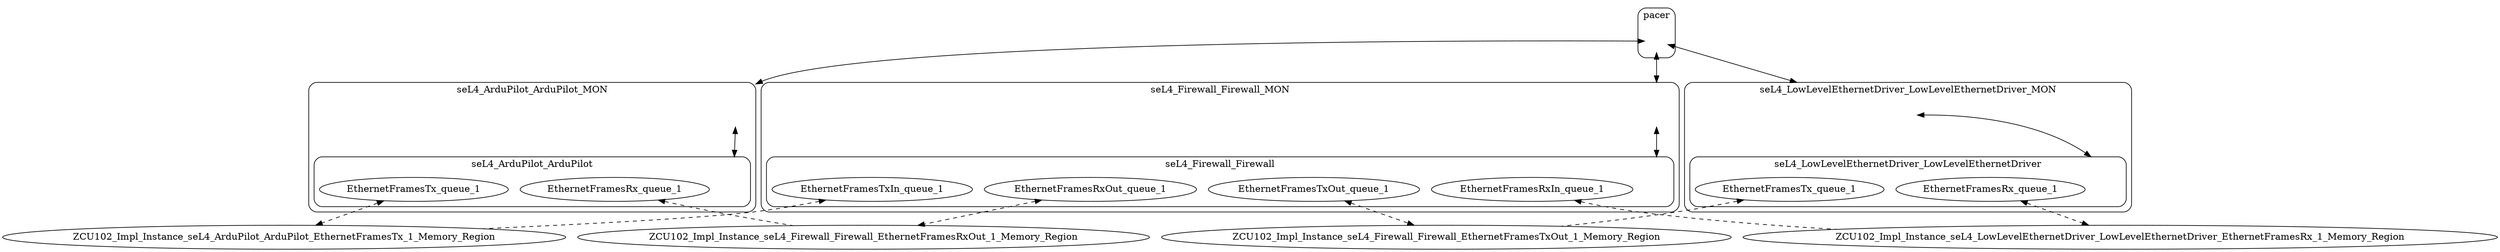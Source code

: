 digraph microkit {
  compound=true;

  // protection domains
  graph [style=rounded]
  subgraph cluster_seL4_ArduPilot_ArduPilot_MON {
    label = "seL4_ArduPilot_ArduPilot_MON";
    seL4_ArduPilot_ArduPilot_MON_INVIS [label="", style=invis, width=.5, height=.5, fixedsize=true]

    graph [style=rounded]
    subgraph cluster_seL4_ArduPilot_ArduPilot {
      label = "seL4_ArduPilot_ArduPilot";
      seL4_ArduPilot_ArduPilot_INVIS [label="", style=invis, width=.5, height=.5, fixedsize=true]

      pd_seL4_ArduPilot_ArduPilot_EthernetFramesTx_queue_1 [label=EthernetFramesTx_queue_1];
      pd_seL4_ArduPilot_ArduPilot_EthernetFramesRx_queue_1 [label=EthernetFramesRx_queue_1];
    }
  }

  graph [style=rounded]
  subgraph cluster_seL4_Firewall_Firewall_MON {
    label = "seL4_Firewall_Firewall_MON";
    seL4_Firewall_Firewall_MON_INVIS [label="", style=invis, width=.5, height=.5, fixedsize=true]

    graph [style=rounded]
    subgraph cluster_seL4_Firewall_Firewall {
      label = "seL4_Firewall_Firewall";
      seL4_Firewall_Firewall_INVIS [label="", style=invis, width=.5, height=.5, fixedsize=true]

      pd_seL4_Firewall_Firewall_EthernetFramesTxIn_queue_1 [label=EthernetFramesTxIn_queue_1];
      pd_seL4_Firewall_Firewall_EthernetFramesRxOut_queue_1 [label=EthernetFramesRxOut_queue_1];
      pd_seL4_Firewall_Firewall_EthernetFramesTxOut_queue_1 [label=EthernetFramesTxOut_queue_1];
      pd_seL4_Firewall_Firewall_EthernetFramesRxIn_queue_1 [label=EthernetFramesRxIn_queue_1];
    }
  }

  graph [style=rounded]
  subgraph cluster_seL4_LowLevelEthernetDriver_LowLevelEthernetDriver_MON {
    label = "seL4_LowLevelEthernetDriver_LowLevelEthernetDriver_MON";
    seL4_LowLevelEthernetDriver_LowLevelEthernetDriver_MON_INVIS [label="", style=invis, width=.5, height=.5, fixedsize=true]

    graph [style=rounded]
    subgraph cluster_seL4_LowLevelEthernetDriver_LowLevelEthernetDriver {
      label = "seL4_LowLevelEthernetDriver_LowLevelEthernetDriver";
      seL4_LowLevelEthernetDriver_LowLevelEthernetDriver_INVIS [label="", style=invis, width=.5, height=.5, fixedsize=true]

      pd_seL4_LowLevelEthernetDriver_LowLevelEthernetDriver_EthernetFramesTx_queue_1 [label=EthernetFramesTx_queue_1];
      pd_seL4_LowLevelEthernetDriver_LowLevelEthernetDriver_EthernetFramesRx_queue_1 [label=EthernetFramesRx_queue_1];
    }
  }

  graph [style=rounded]
  subgraph cluster_pacer {
    label = "pacer";
    pacer_INVIS [label="", style=invis, width=.5, height=.5, fixedsize=true]

  }

  // memory regions
  ZCU102_Impl_Instance_seL4_ArduPilot_ArduPilot_EthernetFramesTx_1_Memory_Region;

  ZCU102_Impl_Instance_seL4_Firewall_Firewall_EthernetFramesRxOut_1_Memory_Region;

  ZCU102_Impl_Instance_seL4_Firewall_Firewall_EthernetFramesTxOut_1_Memory_Region;

  ZCU102_Impl_Instance_seL4_LowLevelEthernetDriver_LowLevelEthernetDriver_EthernetFramesRx_1_Memory_Region;

  // channels
  pacer_INVIS -> seL4_ArduPilot_ArduPilot_MON_INVIS [lhead=cluster_seL4_ArduPilot_ArduPilot_MON, minlen=2, dir=both];
  seL4_ArduPilot_ArduPilot_MON_INVIS -> seL4_ArduPilot_ArduPilot_INVIS [lhead=cluster_seL4_ArduPilot_ArduPilot, minlen=2, dir=both];
  pacer_INVIS -> seL4_Firewall_Firewall_MON_INVIS [lhead=cluster_seL4_Firewall_Firewall_MON, minlen=2, dir=both];
  seL4_Firewall_Firewall_MON_INVIS -> seL4_Firewall_Firewall_INVIS [lhead=cluster_seL4_Firewall_Firewall, minlen=2, dir=both];
  pacer_INVIS -> seL4_LowLevelEthernetDriver_LowLevelEthernetDriver_MON_INVIS [lhead=cluster_seL4_LowLevelEthernetDriver_LowLevelEthernetDriver_MON, minlen=2, dir=both];
  seL4_LowLevelEthernetDriver_LowLevelEthernetDriver_MON_INVIS -> seL4_LowLevelEthernetDriver_LowLevelEthernetDriver_INVIS [lhead=cluster_seL4_LowLevelEthernetDriver_LowLevelEthernetDriver, minlen=2, dir=both];

  // shared memory mappings
  pd_seL4_ArduPilot_ArduPilot_EthernetFramesTx_queue_1 -> ZCU102_Impl_Instance_seL4_ArduPilot_ArduPilot_EthernetFramesTx_1_Memory_Region [dir=both, style=dashed];
  pd_seL4_ArduPilot_ArduPilot_EthernetFramesRx_queue_1 -> ZCU102_Impl_Instance_seL4_Firewall_Firewall_EthernetFramesRxOut_1_Memory_Region [dir=back, style=dashed];
  pd_seL4_Firewall_Firewall_EthernetFramesTxIn_queue_1 -> ZCU102_Impl_Instance_seL4_ArduPilot_ArduPilot_EthernetFramesTx_1_Memory_Region [dir=back, style=dashed];
  pd_seL4_Firewall_Firewall_EthernetFramesRxOut_queue_1 -> ZCU102_Impl_Instance_seL4_Firewall_Firewall_EthernetFramesRxOut_1_Memory_Region [dir=both, style=dashed];
  pd_seL4_Firewall_Firewall_EthernetFramesTxOut_queue_1 -> ZCU102_Impl_Instance_seL4_Firewall_Firewall_EthernetFramesTxOut_1_Memory_Region [dir=both, style=dashed];
  pd_seL4_Firewall_Firewall_EthernetFramesRxIn_queue_1 -> ZCU102_Impl_Instance_seL4_LowLevelEthernetDriver_LowLevelEthernetDriver_EthernetFramesRx_1_Memory_Region [dir=back, style=dashed];
  pd_seL4_LowLevelEthernetDriver_LowLevelEthernetDriver_EthernetFramesTx_queue_1 -> ZCU102_Impl_Instance_seL4_Firewall_Firewall_EthernetFramesTxOut_1_Memory_Region [dir=back, style=dashed];
  pd_seL4_LowLevelEthernetDriver_LowLevelEthernetDriver_EthernetFramesRx_queue_1 -> ZCU102_Impl_Instance_seL4_LowLevelEthernetDriver_LowLevelEthernetDriver_EthernetFramesRx_1_Memory_Region [dir=both, style=dashed];
}
